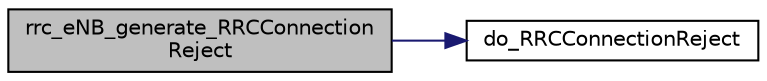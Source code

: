 digraph "rrc_eNB_generate_RRCConnectionReject"
{
 // LATEX_PDF_SIZE
  edge [fontname="Helvetica",fontsize="10",labelfontname="Helvetica",labelfontsize="10"];
  node [fontname="Helvetica",fontsize="10",shape=record];
  rankdir="LR";
  Node1 [label="rrc_eNB_generate_RRCConnection\lReject",height=0.2,width=0.4,color="black", fillcolor="grey75", style="filled", fontcolor="black",tooltip=" "];
  Node1 -> Node2 [color="midnightblue",fontsize="10",style="solid",fontname="Helvetica"];
  Node2 [label="do_RRCConnectionReject",height=0.2,width=0.4,color="black", fillcolor="white", style="filled",URL="$asn1__msg_8c.html#a87473ace26acf69b6bf387e0a89c6736",tooltip="Generate an RRCConnectionReject DL-CCCH-Message (eNB)."];
}
